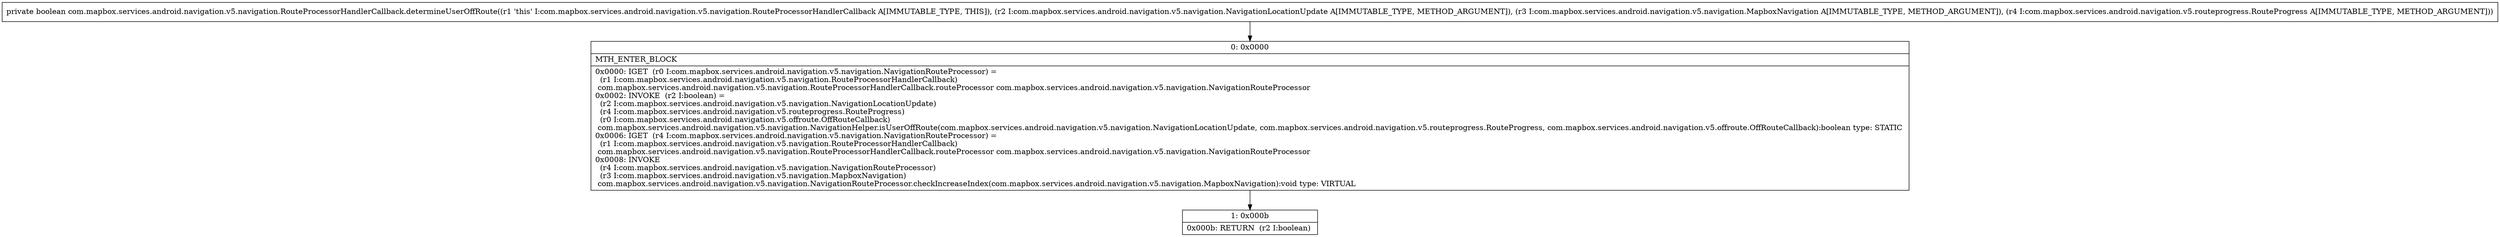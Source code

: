 digraph "CFG forcom.mapbox.services.android.navigation.v5.navigation.RouteProcessorHandlerCallback.determineUserOffRoute(Lcom\/mapbox\/services\/android\/navigation\/v5\/navigation\/NavigationLocationUpdate;Lcom\/mapbox\/services\/android\/navigation\/v5\/navigation\/MapboxNavigation;Lcom\/mapbox\/services\/android\/navigation\/v5\/routeprogress\/RouteProgress;)Z" {
Node_0 [shape=record,label="{0\:\ 0x0000|MTH_ENTER_BLOCK\l|0x0000: IGET  (r0 I:com.mapbox.services.android.navigation.v5.navigation.NavigationRouteProcessor) = \l  (r1 I:com.mapbox.services.android.navigation.v5.navigation.RouteProcessorHandlerCallback)\l com.mapbox.services.android.navigation.v5.navigation.RouteProcessorHandlerCallback.routeProcessor com.mapbox.services.android.navigation.v5.navigation.NavigationRouteProcessor \l0x0002: INVOKE  (r2 I:boolean) = \l  (r2 I:com.mapbox.services.android.navigation.v5.navigation.NavigationLocationUpdate)\l  (r4 I:com.mapbox.services.android.navigation.v5.routeprogress.RouteProgress)\l  (r0 I:com.mapbox.services.android.navigation.v5.offroute.OffRouteCallback)\l com.mapbox.services.android.navigation.v5.navigation.NavigationHelper.isUserOffRoute(com.mapbox.services.android.navigation.v5.navigation.NavigationLocationUpdate, com.mapbox.services.android.navigation.v5.routeprogress.RouteProgress, com.mapbox.services.android.navigation.v5.offroute.OffRouteCallback):boolean type: STATIC \l0x0006: IGET  (r4 I:com.mapbox.services.android.navigation.v5.navigation.NavigationRouteProcessor) = \l  (r1 I:com.mapbox.services.android.navigation.v5.navigation.RouteProcessorHandlerCallback)\l com.mapbox.services.android.navigation.v5.navigation.RouteProcessorHandlerCallback.routeProcessor com.mapbox.services.android.navigation.v5.navigation.NavigationRouteProcessor \l0x0008: INVOKE  \l  (r4 I:com.mapbox.services.android.navigation.v5.navigation.NavigationRouteProcessor)\l  (r3 I:com.mapbox.services.android.navigation.v5.navigation.MapboxNavigation)\l com.mapbox.services.android.navigation.v5.navigation.NavigationRouteProcessor.checkIncreaseIndex(com.mapbox.services.android.navigation.v5.navigation.MapboxNavigation):void type: VIRTUAL \l}"];
Node_1 [shape=record,label="{1\:\ 0x000b|0x000b: RETURN  (r2 I:boolean) \l}"];
MethodNode[shape=record,label="{private boolean com.mapbox.services.android.navigation.v5.navigation.RouteProcessorHandlerCallback.determineUserOffRoute((r1 'this' I:com.mapbox.services.android.navigation.v5.navigation.RouteProcessorHandlerCallback A[IMMUTABLE_TYPE, THIS]), (r2 I:com.mapbox.services.android.navigation.v5.navigation.NavigationLocationUpdate A[IMMUTABLE_TYPE, METHOD_ARGUMENT]), (r3 I:com.mapbox.services.android.navigation.v5.navigation.MapboxNavigation A[IMMUTABLE_TYPE, METHOD_ARGUMENT]), (r4 I:com.mapbox.services.android.navigation.v5.routeprogress.RouteProgress A[IMMUTABLE_TYPE, METHOD_ARGUMENT])) }"];
MethodNode -> Node_0;
Node_0 -> Node_1;
}

